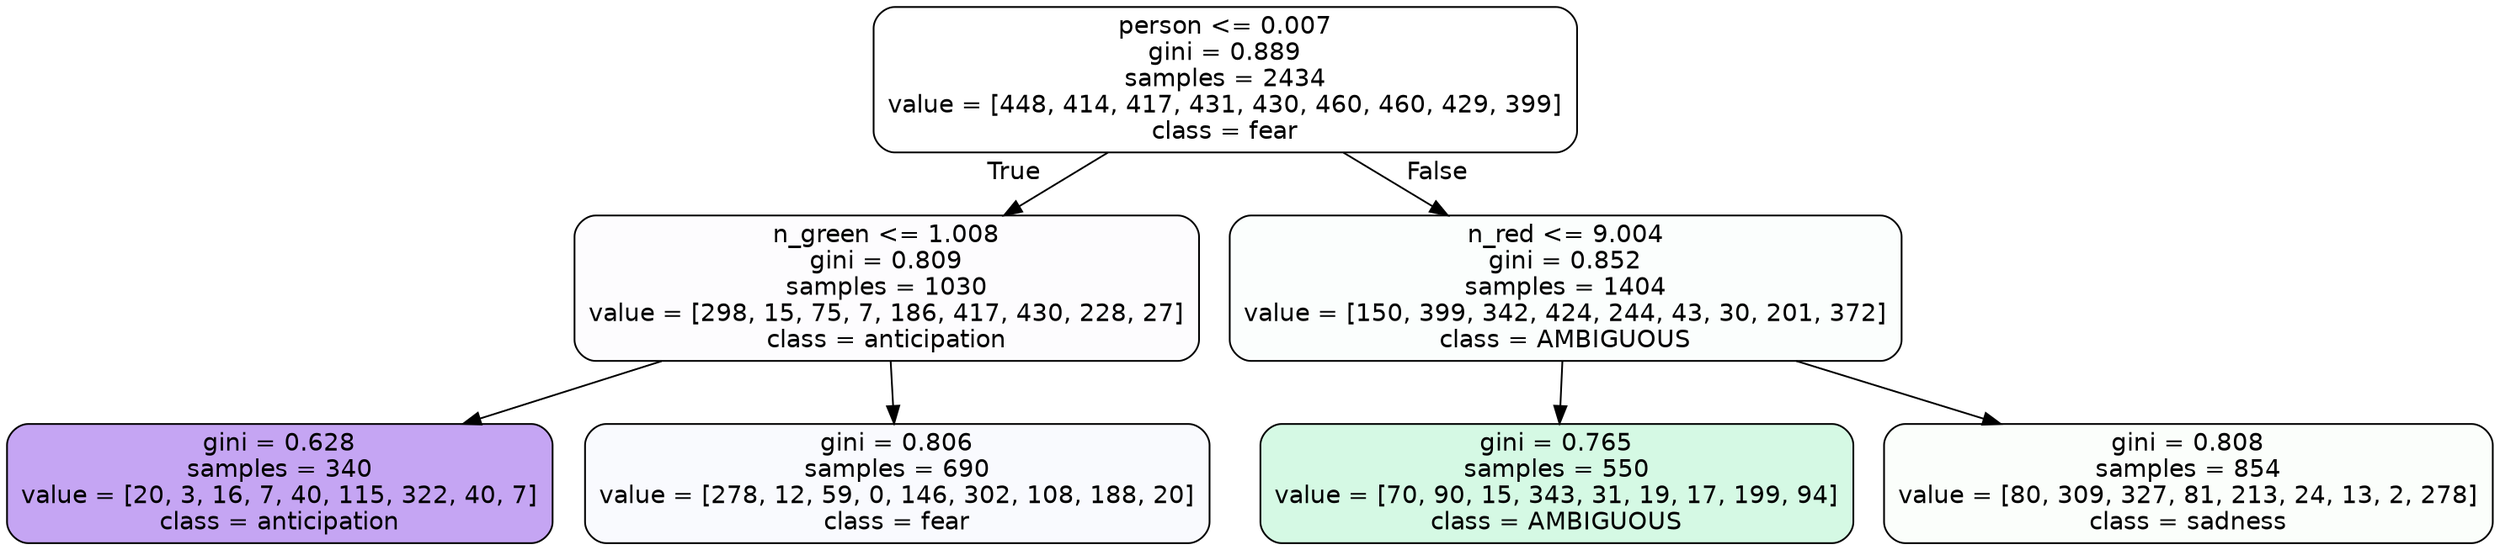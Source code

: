 digraph Tree {
node [shape=box, style="filled, rounded", color="black", fontname=helvetica] ;
edge [fontname=helvetica] ;
0 [label="person <= 0.007\ngini = 0.889\nsamples = 2434\nvalue = [448, 414, 417, 431, 430, 460, 460, 429, 399]\nclass = fear", fillcolor="#3964e500"] ;
1 [label="n_green <= 1.008\ngini = 0.809\nsamples = 1030\nvalue = [298, 15, 75, 7, 186, 417, 430, 228, 27]\nclass = anticipation", fillcolor="#8139e503"] ;
0 -> 1 [labeldistance=2.5, labelangle=45, headlabel="True"] ;
2 [label="gini = 0.628\nsamples = 340\nvalue = [20, 3, 16, 7, 40, 115, 322, 40, 7]\nclass = anticipation", fillcolor="#8139e574"] ;
1 -> 2 ;
3 [label="gini = 0.806\nsamples = 690\nvalue = [278, 12, 59, 0, 146, 302, 108, 188, 20]\nclass = fear", fillcolor="#3964e507"] ;
1 -> 3 ;
4 [label="n_red <= 9.004\ngini = 0.852\nsamples = 1404\nvalue = [150, 399, 342, 424, 244, 43, 30, 201, 372]\nclass = AMBIGUOUS", fillcolor="#39e58104"] ;
0 -> 4 [labeldistance=2.5, labelangle=-45, headlabel="False"] ;
5 [label="gini = 0.765\nsamples = 550\nvalue = [70, 90, 15, 343, 31, 19, 17, 199, 94]\nclass = AMBIGUOUS", fillcolor="#39e58136"] ;
4 -> 5 ;
6 [label="gini = 0.808\nsamples = 854\nvalue = [80, 309, 327, 81, 213, 24, 13, 2, 278]\nclass = sadness", fillcolor="#64e53905"] ;
4 -> 6 ;
}